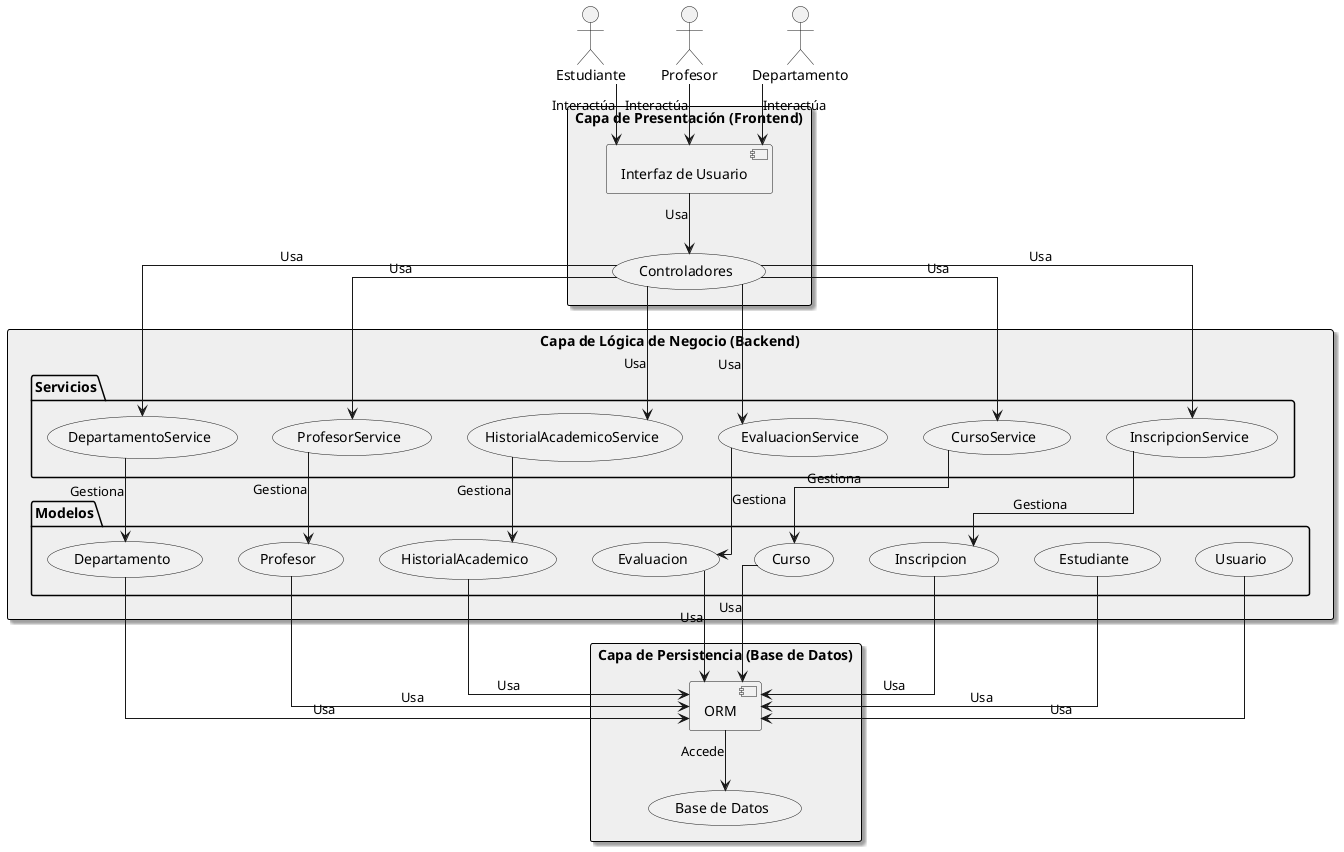 @startuml
skinparam linetype ortho
skinparam rectangle {
    BackgroundColor #EFEFEF
    BorderColor Black
    Shadowing true
}

' Capas de la arquitectura
rectangle "Capa de Presentación (Frontend)" {
    [Interfaz de Usuario] as UI
    UI --> (Controladores) : Usa
}

rectangle "Capa de Lógica de Negocio (Backend)" {
    (Controladores) as Controladores

    package "Servicios" {
        (InscripcionService)
        (CursoService)
        (EvaluacionService)
        (HistorialAcademicoService)
        (ProfesorService)
        (DepartamentoService)
    }

    package "Modelos" {
        (Usuario)
        (Estudiante)
        (Profesor)
        (Curso)
        (Inscripcion)
        (Evaluacion)
        (Departamento)
        (HistorialAcademico)
    }

    Controladores --> InscripcionService : Usa
    Controladores --> CursoService : Usa
    Controladores --> EvaluacionService : Usa
    Controladores --> HistorialAcademicoService : Usa
    Controladores --> ProfesorService : Usa
    Controladores --> DepartamentoService : Usa

    InscripcionService --> Inscripcion : Gestiona
    CursoService --> Curso : Gestiona
    EvaluacionService --> Evaluacion : Gestiona
    HistorialAcademicoService --> HistorialAcademico : Gestiona
    ProfesorService --> Profesor : Gestiona
    DepartamentoService --> Departamento : Gestiona
}

rectangle "Capa de Persistencia (Base de Datos)" {
    [ORM] as ORM
    (Base de Datos) as DB

    Usuario --> ORM : Usa
    Estudiante --> ORM : Usa
    Profesor --> ORM : Usa
    Curso --> ORM : Usa
    Inscripcion --> ORM : Usa
    Evaluacion --> ORM : Usa
    Departamento --> ORM : Usa
    HistorialAcademico --> ORM : Usa

    ORM --> DB : Accede
}

' Relaciones con actores
actor Estudiante as Est
actor Profesor as Prof
actor Departamento as Dept

Est --> UI : Interactúa
Prof --> UI : Interactúa
Dept --> UI : Interactúa

@enduml
